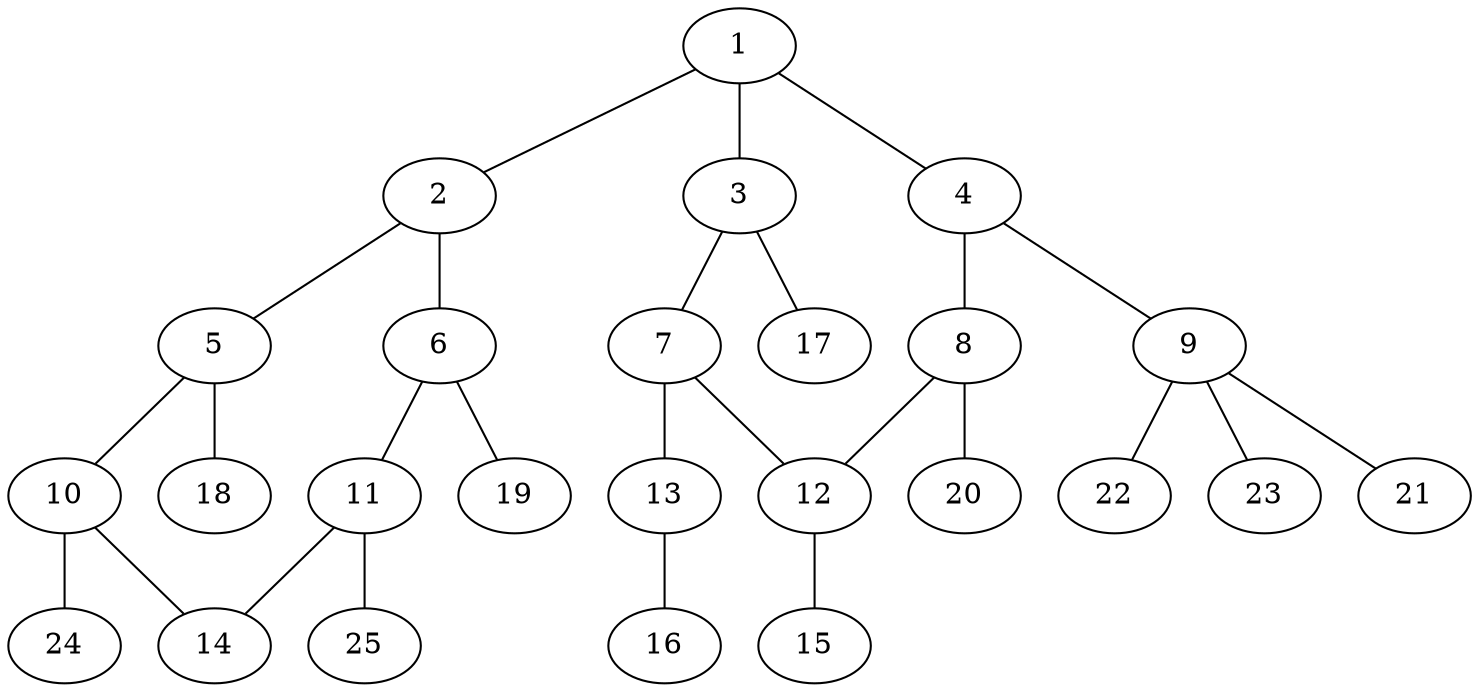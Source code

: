 graph molecule_1493 {
	1	 [chem=C];
	2	 [chem=C];
	1 -- 2	 [valence=1];
	3	 [chem=C];
	1 -- 3	 [valence=1];
	4	 [chem=C];
	1 -- 4	 [valence=2];
	5	 [chem=C];
	2 -- 5	 [valence=2];
	6	 [chem=C];
	2 -- 6	 [valence=1];
	7	 [chem=C];
	3 -- 7	 [valence=2];
	17	 [chem=H];
	3 -- 17	 [valence=1];
	8	 [chem=N];
	4 -- 8	 [valence=1];
	9	 [chem=C];
	4 -- 9	 [valence=1];
	10	 [chem=C];
	5 -- 10	 [valence=1];
	18	 [chem=H];
	5 -- 18	 [valence=1];
	11	 [chem=C];
	6 -- 11	 [valence=2];
	19	 [chem=H];
	6 -- 19	 [valence=1];
	12	 [chem=C];
	7 -- 12	 [valence=1];
	13	 [chem=C];
	7 -- 13	 [valence=1];
	8 -- 12	 [valence=1];
	20	 [chem=H];
	8 -- 20	 [valence=1];
	21	 [chem=H];
	9 -- 21	 [valence=1];
	22	 [chem=H];
	9 -- 22	 [valence=1];
	23	 [chem=H];
	9 -- 23	 [valence=1];
	14	 [chem=N];
	10 -- 14	 [valence=2];
	24	 [chem=H];
	10 -- 24	 [valence=1];
	11 -- 14	 [valence=1];
	25	 [chem=H];
	11 -- 25	 [valence=1];
	15	 [chem=O];
	12 -- 15	 [valence=2];
	16	 [chem=N];
	13 -- 16	 [valence=3];
}
